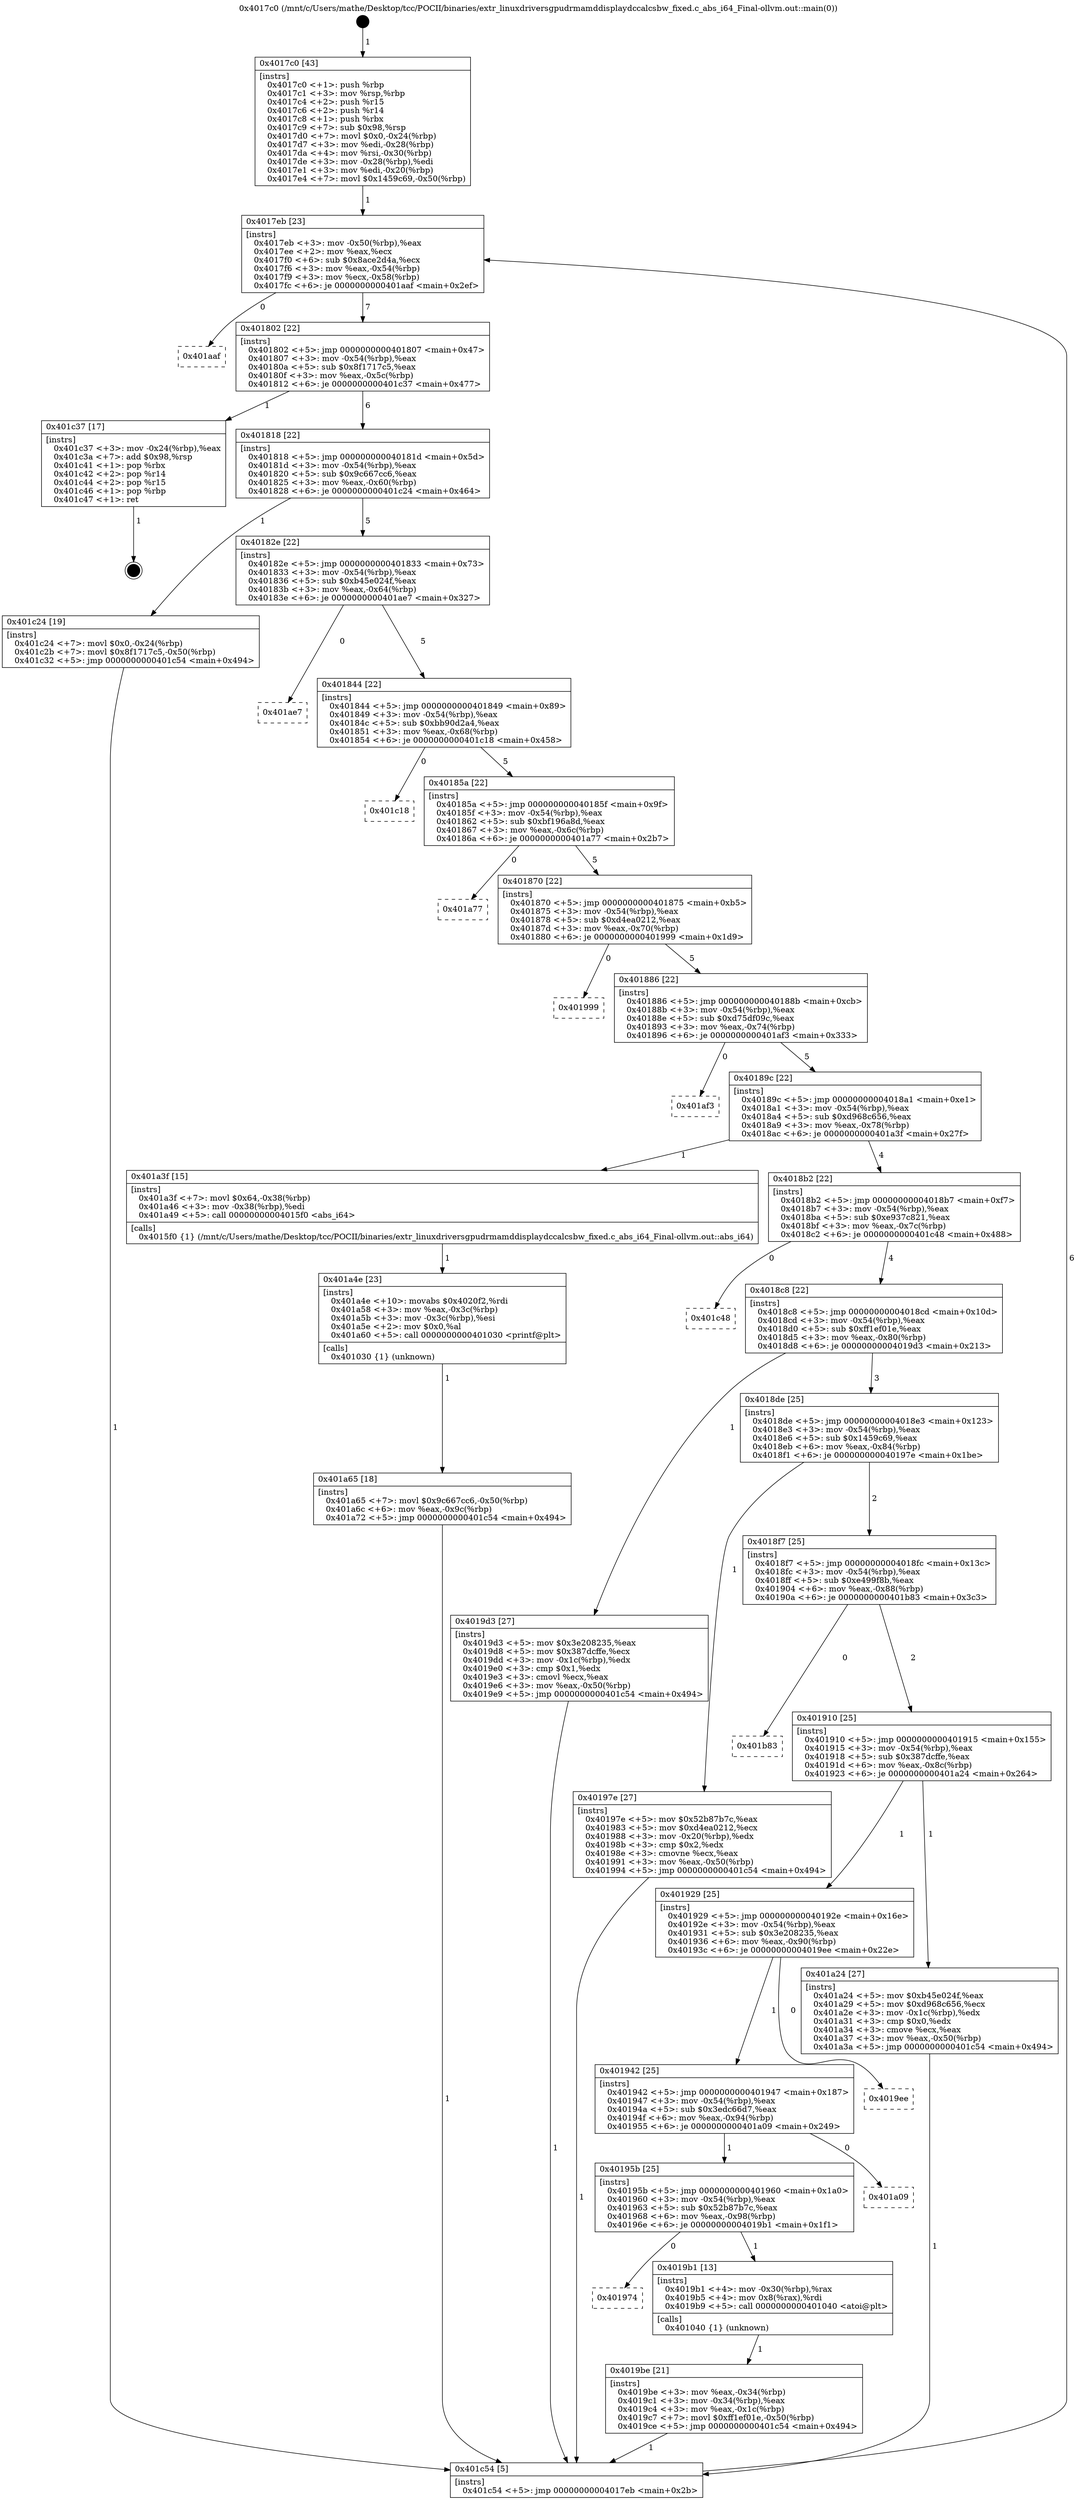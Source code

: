 digraph "0x4017c0" {
  label = "0x4017c0 (/mnt/c/Users/mathe/Desktop/tcc/POCII/binaries/extr_linuxdriversgpudrmamddisplaydccalcsbw_fixed.c_abs_i64_Final-ollvm.out::main(0))"
  labelloc = "t"
  node[shape=record]

  Entry [label="",width=0.3,height=0.3,shape=circle,fillcolor=black,style=filled]
  "0x4017eb" [label="{
     0x4017eb [23]\l
     | [instrs]\l
     &nbsp;&nbsp;0x4017eb \<+3\>: mov -0x50(%rbp),%eax\l
     &nbsp;&nbsp;0x4017ee \<+2\>: mov %eax,%ecx\l
     &nbsp;&nbsp;0x4017f0 \<+6\>: sub $0x8ace2d4a,%ecx\l
     &nbsp;&nbsp;0x4017f6 \<+3\>: mov %eax,-0x54(%rbp)\l
     &nbsp;&nbsp;0x4017f9 \<+3\>: mov %ecx,-0x58(%rbp)\l
     &nbsp;&nbsp;0x4017fc \<+6\>: je 0000000000401aaf \<main+0x2ef\>\l
  }"]
  "0x401aaf" [label="{
     0x401aaf\l
  }", style=dashed]
  "0x401802" [label="{
     0x401802 [22]\l
     | [instrs]\l
     &nbsp;&nbsp;0x401802 \<+5\>: jmp 0000000000401807 \<main+0x47\>\l
     &nbsp;&nbsp;0x401807 \<+3\>: mov -0x54(%rbp),%eax\l
     &nbsp;&nbsp;0x40180a \<+5\>: sub $0x8f1717c5,%eax\l
     &nbsp;&nbsp;0x40180f \<+3\>: mov %eax,-0x5c(%rbp)\l
     &nbsp;&nbsp;0x401812 \<+6\>: je 0000000000401c37 \<main+0x477\>\l
  }"]
  Exit [label="",width=0.3,height=0.3,shape=circle,fillcolor=black,style=filled,peripheries=2]
  "0x401c37" [label="{
     0x401c37 [17]\l
     | [instrs]\l
     &nbsp;&nbsp;0x401c37 \<+3\>: mov -0x24(%rbp),%eax\l
     &nbsp;&nbsp;0x401c3a \<+7\>: add $0x98,%rsp\l
     &nbsp;&nbsp;0x401c41 \<+1\>: pop %rbx\l
     &nbsp;&nbsp;0x401c42 \<+2\>: pop %r14\l
     &nbsp;&nbsp;0x401c44 \<+2\>: pop %r15\l
     &nbsp;&nbsp;0x401c46 \<+1\>: pop %rbp\l
     &nbsp;&nbsp;0x401c47 \<+1\>: ret\l
  }"]
  "0x401818" [label="{
     0x401818 [22]\l
     | [instrs]\l
     &nbsp;&nbsp;0x401818 \<+5\>: jmp 000000000040181d \<main+0x5d\>\l
     &nbsp;&nbsp;0x40181d \<+3\>: mov -0x54(%rbp),%eax\l
     &nbsp;&nbsp;0x401820 \<+5\>: sub $0x9c667cc6,%eax\l
     &nbsp;&nbsp;0x401825 \<+3\>: mov %eax,-0x60(%rbp)\l
     &nbsp;&nbsp;0x401828 \<+6\>: je 0000000000401c24 \<main+0x464\>\l
  }"]
  "0x401a65" [label="{
     0x401a65 [18]\l
     | [instrs]\l
     &nbsp;&nbsp;0x401a65 \<+7\>: movl $0x9c667cc6,-0x50(%rbp)\l
     &nbsp;&nbsp;0x401a6c \<+6\>: mov %eax,-0x9c(%rbp)\l
     &nbsp;&nbsp;0x401a72 \<+5\>: jmp 0000000000401c54 \<main+0x494\>\l
  }"]
  "0x401c24" [label="{
     0x401c24 [19]\l
     | [instrs]\l
     &nbsp;&nbsp;0x401c24 \<+7\>: movl $0x0,-0x24(%rbp)\l
     &nbsp;&nbsp;0x401c2b \<+7\>: movl $0x8f1717c5,-0x50(%rbp)\l
     &nbsp;&nbsp;0x401c32 \<+5\>: jmp 0000000000401c54 \<main+0x494\>\l
  }"]
  "0x40182e" [label="{
     0x40182e [22]\l
     | [instrs]\l
     &nbsp;&nbsp;0x40182e \<+5\>: jmp 0000000000401833 \<main+0x73\>\l
     &nbsp;&nbsp;0x401833 \<+3\>: mov -0x54(%rbp),%eax\l
     &nbsp;&nbsp;0x401836 \<+5\>: sub $0xb45e024f,%eax\l
     &nbsp;&nbsp;0x40183b \<+3\>: mov %eax,-0x64(%rbp)\l
     &nbsp;&nbsp;0x40183e \<+6\>: je 0000000000401ae7 \<main+0x327\>\l
  }"]
  "0x401a4e" [label="{
     0x401a4e [23]\l
     | [instrs]\l
     &nbsp;&nbsp;0x401a4e \<+10\>: movabs $0x4020f2,%rdi\l
     &nbsp;&nbsp;0x401a58 \<+3\>: mov %eax,-0x3c(%rbp)\l
     &nbsp;&nbsp;0x401a5b \<+3\>: mov -0x3c(%rbp),%esi\l
     &nbsp;&nbsp;0x401a5e \<+2\>: mov $0x0,%al\l
     &nbsp;&nbsp;0x401a60 \<+5\>: call 0000000000401030 \<printf@plt\>\l
     | [calls]\l
     &nbsp;&nbsp;0x401030 \{1\} (unknown)\l
  }"]
  "0x401ae7" [label="{
     0x401ae7\l
  }", style=dashed]
  "0x401844" [label="{
     0x401844 [22]\l
     | [instrs]\l
     &nbsp;&nbsp;0x401844 \<+5\>: jmp 0000000000401849 \<main+0x89\>\l
     &nbsp;&nbsp;0x401849 \<+3\>: mov -0x54(%rbp),%eax\l
     &nbsp;&nbsp;0x40184c \<+5\>: sub $0xbb90d2a4,%eax\l
     &nbsp;&nbsp;0x401851 \<+3\>: mov %eax,-0x68(%rbp)\l
     &nbsp;&nbsp;0x401854 \<+6\>: je 0000000000401c18 \<main+0x458\>\l
  }"]
  "0x4019be" [label="{
     0x4019be [21]\l
     | [instrs]\l
     &nbsp;&nbsp;0x4019be \<+3\>: mov %eax,-0x34(%rbp)\l
     &nbsp;&nbsp;0x4019c1 \<+3\>: mov -0x34(%rbp),%eax\l
     &nbsp;&nbsp;0x4019c4 \<+3\>: mov %eax,-0x1c(%rbp)\l
     &nbsp;&nbsp;0x4019c7 \<+7\>: movl $0xff1ef01e,-0x50(%rbp)\l
     &nbsp;&nbsp;0x4019ce \<+5\>: jmp 0000000000401c54 \<main+0x494\>\l
  }"]
  "0x401c18" [label="{
     0x401c18\l
  }", style=dashed]
  "0x40185a" [label="{
     0x40185a [22]\l
     | [instrs]\l
     &nbsp;&nbsp;0x40185a \<+5\>: jmp 000000000040185f \<main+0x9f\>\l
     &nbsp;&nbsp;0x40185f \<+3\>: mov -0x54(%rbp),%eax\l
     &nbsp;&nbsp;0x401862 \<+5\>: sub $0xbf196a8d,%eax\l
     &nbsp;&nbsp;0x401867 \<+3\>: mov %eax,-0x6c(%rbp)\l
     &nbsp;&nbsp;0x40186a \<+6\>: je 0000000000401a77 \<main+0x2b7\>\l
  }"]
  "0x401974" [label="{
     0x401974\l
  }", style=dashed]
  "0x401a77" [label="{
     0x401a77\l
  }", style=dashed]
  "0x401870" [label="{
     0x401870 [22]\l
     | [instrs]\l
     &nbsp;&nbsp;0x401870 \<+5\>: jmp 0000000000401875 \<main+0xb5\>\l
     &nbsp;&nbsp;0x401875 \<+3\>: mov -0x54(%rbp),%eax\l
     &nbsp;&nbsp;0x401878 \<+5\>: sub $0xd4ea0212,%eax\l
     &nbsp;&nbsp;0x40187d \<+3\>: mov %eax,-0x70(%rbp)\l
     &nbsp;&nbsp;0x401880 \<+6\>: je 0000000000401999 \<main+0x1d9\>\l
  }"]
  "0x4019b1" [label="{
     0x4019b1 [13]\l
     | [instrs]\l
     &nbsp;&nbsp;0x4019b1 \<+4\>: mov -0x30(%rbp),%rax\l
     &nbsp;&nbsp;0x4019b5 \<+4\>: mov 0x8(%rax),%rdi\l
     &nbsp;&nbsp;0x4019b9 \<+5\>: call 0000000000401040 \<atoi@plt\>\l
     | [calls]\l
     &nbsp;&nbsp;0x401040 \{1\} (unknown)\l
  }"]
  "0x401999" [label="{
     0x401999\l
  }", style=dashed]
  "0x401886" [label="{
     0x401886 [22]\l
     | [instrs]\l
     &nbsp;&nbsp;0x401886 \<+5\>: jmp 000000000040188b \<main+0xcb\>\l
     &nbsp;&nbsp;0x40188b \<+3\>: mov -0x54(%rbp),%eax\l
     &nbsp;&nbsp;0x40188e \<+5\>: sub $0xd75df09c,%eax\l
     &nbsp;&nbsp;0x401893 \<+3\>: mov %eax,-0x74(%rbp)\l
     &nbsp;&nbsp;0x401896 \<+6\>: je 0000000000401af3 \<main+0x333\>\l
  }"]
  "0x40195b" [label="{
     0x40195b [25]\l
     | [instrs]\l
     &nbsp;&nbsp;0x40195b \<+5\>: jmp 0000000000401960 \<main+0x1a0\>\l
     &nbsp;&nbsp;0x401960 \<+3\>: mov -0x54(%rbp),%eax\l
     &nbsp;&nbsp;0x401963 \<+5\>: sub $0x52b87b7c,%eax\l
     &nbsp;&nbsp;0x401968 \<+6\>: mov %eax,-0x98(%rbp)\l
     &nbsp;&nbsp;0x40196e \<+6\>: je 00000000004019b1 \<main+0x1f1\>\l
  }"]
  "0x401af3" [label="{
     0x401af3\l
  }", style=dashed]
  "0x40189c" [label="{
     0x40189c [22]\l
     | [instrs]\l
     &nbsp;&nbsp;0x40189c \<+5\>: jmp 00000000004018a1 \<main+0xe1\>\l
     &nbsp;&nbsp;0x4018a1 \<+3\>: mov -0x54(%rbp),%eax\l
     &nbsp;&nbsp;0x4018a4 \<+5\>: sub $0xd968c656,%eax\l
     &nbsp;&nbsp;0x4018a9 \<+3\>: mov %eax,-0x78(%rbp)\l
     &nbsp;&nbsp;0x4018ac \<+6\>: je 0000000000401a3f \<main+0x27f\>\l
  }"]
  "0x401a09" [label="{
     0x401a09\l
  }", style=dashed]
  "0x401a3f" [label="{
     0x401a3f [15]\l
     | [instrs]\l
     &nbsp;&nbsp;0x401a3f \<+7\>: movl $0x64,-0x38(%rbp)\l
     &nbsp;&nbsp;0x401a46 \<+3\>: mov -0x38(%rbp),%edi\l
     &nbsp;&nbsp;0x401a49 \<+5\>: call 00000000004015f0 \<abs_i64\>\l
     | [calls]\l
     &nbsp;&nbsp;0x4015f0 \{1\} (/mnt/c/Users/mathe/Desktop/tcc/POCII/binaries/extr_linuxdriversgpudrmamddisplaydccalcsbw_fixed.c_abs_i64_Final-ollvm.out::abs_i64)\l
  }"]
  "0x4018b2" [label="{
     0x4018b2 [22]\l
     | [instrs]\l
     &nbsp;&nbsp;0x4018b2 \<+5\>: jmp 00000000004018b7 \<main+0xf7\>\l
     &nbsp;&nbsp;0x4018b7 \<+3\>: mov -0x54(%rbp),%eax\l
     &nbsp;&nbsp;0x4018ba \<+5\>: sub $0xe937c821,%eax\l
     &nbsp;&nbsp;0x4018bf \<+3\>: mov %eax,-0x7c(%rbp)\l
     &nbsp;&nbsp;0x4018c2 \<+6\>: je 0000000000401c48 \<main+0x488\>\l
  }"]
  "0x401942" [label="{
     0x401942 [25]\l
     | [instrs]\l
     &nbsp;&nbsp;0x401942 \<+5\>: jmp 0000000000401947 \<main+0x187\>\l
     &nbsp;&nbsp;0x401947 \<+3\>: mov -0x54(%rbp),%eax\l
     &nbsp;&nbsp;0x40194a \<+5\>: sub $0x3edc66d7,%eax\l
     &nbsp;&nbsp;0x40194f \<+6\>: mov %eax,-0x94(%rbp)\l
     &nbsp;&nbsp;0x401955 \<+6\>: je 0000000000401a09 \<main+0x249\>\l
  }"]
  "0x401c48" [label="{
     0x401c48\l
  }", style=dashed]
  "0x4018c8" [label="{
     0x4018c8 [22]\l
     | [instrs]\l
     &nbsp;&nbsp;0x4018c8 \<+5\>: jmp 00000000004018cd \<main+0x10d\>\l
     &nbsp;&nbsp;0x4018cd \<+3\>: mov -0x54(%rbp),%eax\l
     &nbsp;&nbsp;0x4018d0 \<+5\>: sub $0xff1ef01e,%eax\l
     &nbsp;&nbsp;0x4018d5 \<+3\>: mov %eax,-0x80(%rbp)\l
     &nbsp;&nbsp;0x4018d8 \<+6\>: je 00000000004019d3 \<main+0x213\>\l
  }"]
  "0x4019ee" [label="{
     0x4019ee\l
  }", style=dashed]
  "0x4019d3" [label="{
     0x4019d3 [27]\l
     | [instrs]\l
     &nbsp;&nbsp;0x4019d3 \<+5\>: mov $0x3e208235,%eax\l
     &nbsp;&nbsp;0x4019d8 \<+5\>: mov $0x387dcffe,%ecx\l
     &nbsp;&nbsp;0x4019dd \<+3\>: mov -0x1c(%rbp),%edx\l
     &nbsp;&nbsp;0x4019e0 \<+3\>: cmp $0x1,%edx\l
     &nbsp;&nbsp;0x4019e3 \<+3\>: cmovl %ecx,%eax\l
     &nbsp;&nbsp;0x4019e6 \<+3\>: mov %eax,-0x50(%rbp)\l
     &nbsp;&nbsp;0x4019e9 \<+5\>: jmp 0000000000401c54 \<main+0x494\>\l
  }"]
  "0x4018de" [label="{
     0x4018de [25]\l
     | [instrs]\l
     &nbsp;&nbsp;0x4018de \<+5\>: jmp 00000000004018e3 \<main+0x123\>\l
     &nbsp;&nbsp;0x4018e3 \<+3\>: mov -0x54(%rbp),%eax\l
     &nbsp;&nbsp;0x4018e6 \<+5\>: sub $0x1459c69,%eax\l
     &nbsp;&nbsp;0x4018eb \<+6\>: mov %eax,-0x84(%rbp)\l
     &nbsp;&nbsp;0x4018f1 \<+6\>: je 000000000040197e \<main+0x1be\>\l
  }"]
  "0x401929" [label="{
     0x401929 [25]\l
     | [instrs]\l
     &nbsp;&nbsp;0x401929 \<+5\>: jmp 000000000040192e \<main+0x16e\>\l
     &nbsp;&nbsp;0x40192e \<+3\>: mov -0x54(%rbp),%eax\l
     &nbsp;&nbsp;0x401931 \<+5\>: sub $0x3e208235,%eax\l
     &nbsp;&nbsp;0x401936 \<+6\>: mov %eax,-0x90(%rbp)\l
     &nbsp;&nbsp;0x40193c \<+6\>: je 00000000004019ee \<main+0x22e\>\l
  }"]
  "0x40197e" [label="{
     0x40197e [27]\l
     | [instrs]\l
     &nbsp;&nbsp;0x40197e \<+5\>: mov $0x52b87b7c,%eax\l
     &nbsp;&nbsp;0x401983 \<+5\>: mov $0xd4ea0212,%ecx\l
     &nbsp;&nbsp;0x401988 \<+3\>: mov -0x20(%rbp),%edx\l
     &nbsp;&nbsp;0x40198b \<+3\>: cmp $0x2,%edx\l
     &nbsp;&nbsp;0x40198e \<+3\>: cmovne %ecx,%eax\l
     &nbsp;&nbsp;0x401991 \<+3\>: mov %eax,-0x50(%rbp)\l
     &nbsp;&nbsp;0x401994 \<+5\>: jmp 0000000000401c54 \<main+0x494\>\l
  }"]
  "0x4018f7" [label="{
     0x4018f7 [25]\l
     | [instrs]\l
     &nbsp;&nbsp;0x4018f7 \<+5\>: jmp 00000000004018fc \<main+0x13c\>\l
     &nbsp;&nbsp;0x4018fc \<+3\>: mov -0x54(%rbp),%eax\l
     &nbsp;&nbsp;0x4018ff \<+5\>: sub $0xe499f8b,%eax\l
     &nbsp;&nbsp;0x401904 \<+6\>: mov %eax,-0x88(%rbp)\l
     &nbsp;&nbsp;0x40190a \<+6\>: je 0000000000401b83 \<main+0x3c3\>\l
  }"]
  "0x401c54" [label="{
     0x401c54 [5]\l
     | [instrs]\l
     &nbsp;&nbsp;0x401c54 \<+5\>: jmp 00000000004017eb \<main+0x2b\>\l
  }"]
  "0x4017c0" [label="{
     0x4017c0 [43]\l
     | [instrs]\l
     &nbsp;&nbsp;0x4017c0 \<+1\>: push %rbp\l
     &nbsp;&nbsp;0x4017c1 \<+3\>: mov %rsp,%rbp\l
     &nbsp;&nbsp;0x4017c4 \<+2\>: push %r15\l
     &nbsp;&nbsp;0x4017c6 \<+2\>: push %r14\l
     &nbsp;&nbsp;0x4017c8 \<+1\>: push %rbx\l
     &nbsp;&nbsp;0x4017c9 \<+7\>: sub $0x98,%rsp\l
     &nbsp;&nbsp;0x4017d0 \<+7\>: movl $0x0,-0x24(%rbp)\l
     &nbsp;&nbsp;0x4017d7 \<+3\>: mov %edi,-0x28(%rbp)\l
     &nbsp;&nbsp;0x4017da \<+4\>: mov %rsi,-0x30(%rbp)\l
     &nbsp;&nbsp;0x4017de \<+3\>: mov -0x28(%rbp),%edi\l
     &nbsp;&nbsp;0x4017e1 \<+3\>: mov %edi,-0x20(%rbp)\l
     &nbsp;&nbsp;0x4017e4 \<+7\>: movl $0x1459c69,-0x50(%rbp)\l
  }"]
  "0x401a24" [label="{
     0x401a24 [27]\l
     | [instrs]\l
     &nbsp;&nbsp;0x401a24 \<+5\>: mov $0xb45e024f,%eax\l
     &nbsp;&nbsp;0x401a29 \<+5\>: mov $0xd968c656,%ecx\l
     &nbsp;&nbsp;0x401a2e \<+3\>: mov -0x1c(%rbp),%edx\l
     &nbsp;&nbsp;0x401a31 \<+3\>: cmp $0x0,%edx\l
     &nbsp;&nbsp;0x401a34 \<+3\>: cmove %ecx,%eax\l
     &nbsp;&nbsp;0x401a37 \<+3\>: mov %eax,-0x50(%rbp)\l
     &nbsp;&nbsp;0x401a3a \<+5\>: jmp 0000000000401c54 \<main+0x494\>\l
  }"]
  "0x401b83" [label="{
     0x401b83\l
  }", style=dashed]
  "0x401910" [label="{
     0x401910 [25]\l
     | [instrs]\l
     &nbsp;&nbsp;0x401910 \<+5\>: jmp 0000000000401915 \<main+0x155\>\l
     &nbsp;&nbsp;0x401915 \<+3\>: mov -0x54(%rbp),%eax\l
     &nbsp;&nbsp;0x401918 \<+5\>: sub $0x387dcffe,%eax\l
     &nbsp;&nbsp;0x40191d \<+6\>: mov %eax,-0x8c(%rbp)\l
     &nbsp;&nbsp;0x401923 \<+6\>: je 0000000000401a24 \<main+0x264\>\l
  }"]
  Entry -> "0x4017c0" [label=" 1"]
  "0x4017eb" -> "0x401aaf" [label=" 0"]
  "0x4017eb" -> "0x401802" [label=" 7"]
  "0x401c37" -> Exit [label=" 1"]
  "0x401802" -> "0x401c37" [label=" 1"]
  "0x401802" -> "0x401818" [label=" 6"]
  "0x401c24" -> "0x401c54" [label=" 1"]
  "0x401818" -> "0x401c24" [label=" 1"]
  "0x401818" -> "0x40182e" [label=" 5"]
  "0x401a65" -> "0x401c54" [label=" 1"]
  "0x40182e" -> "0x401ae7" [label=" 0"]
  "0x40182e" -> "0x401844" [label=" 5"]
  "0x401a4e" -> "0x401a65" [label=" 1"]
  "0x401844" -> "0x401c18" [label=" 0"]
  "0x401844" -> "0x40185a" [label=" 5"]
  "0x401a3f" -> "0x401a4e" [label=" 1"]
  "0x40185a" -> "0x401a77" [label=" 0"]
  "0x40185a" -> "0x401870" [label=" 5"]
  "0x401a24" -> "0x401c54" [label=" 1"]
  "0x401870" -> "0x401999" [label=" 0"]
  "0x401870" -> "0x401886" [label=" 5"]
  "0x4019d3" -> "0x401c54" [label=" 1"]
  "0x401886" -> "0x401af3" [label=" 0"]
  "0x401886" -> "0x40189c" [label=" 5"]
  "0x4019b1" -> "0x4019be" [label=" 1"]
  "0x40189c" -> "0x401a3f" [label=" 1"]
  "0x40189c" -> "0x4018b2" [label=" 4"]
  "0x40195b" -> "0x401974" [label=" 0"]
  "0x4018b2" -> "0x401c48" [label=" 0"]
  "0x4018b2" -> "0x4018c8" [label=" 4"]
  "0x4019be" -> "0x401c54" [label=" 1"]
  "0x4018c8" -> "0x4019d3" [label=" 1"]
  "0x4018c8" -> "0x4018de" [label=" 3"]
  "0x401942" -> "0x40195b" [label=" 1"]
  "0x4018de" -> "0x40197e" [label=" 1"]
  "0x4018de" -> "0x4018f7" [label=" 2"]
  "0x40197e" -> "0x401c54" [label=" 1"]
  "0x4017c0" -> "0x4017eb" [label=" 1"]
  "0x401c54" -> "0x4017eb" [label=" 6"]
  "0x40195b" -> "0x4019b1" [label=" 1"]
  "0x4018f7" -> "0x401b83" [label=" 0"]
  "0x4018f7" -> "0x401910" [label=" 2"]
  "0x401929" -> "0x401942" [label=" 1"]
  "0x401910" -> "0x401a24" [label=" 1"]
  "0x401910" -> "0x401929" [label=" 1"]
  "0x401942" -> "0x401a09" [label=" 0"]
  "0x401929" -> "0x4019ee" [label=" 0"]
}
